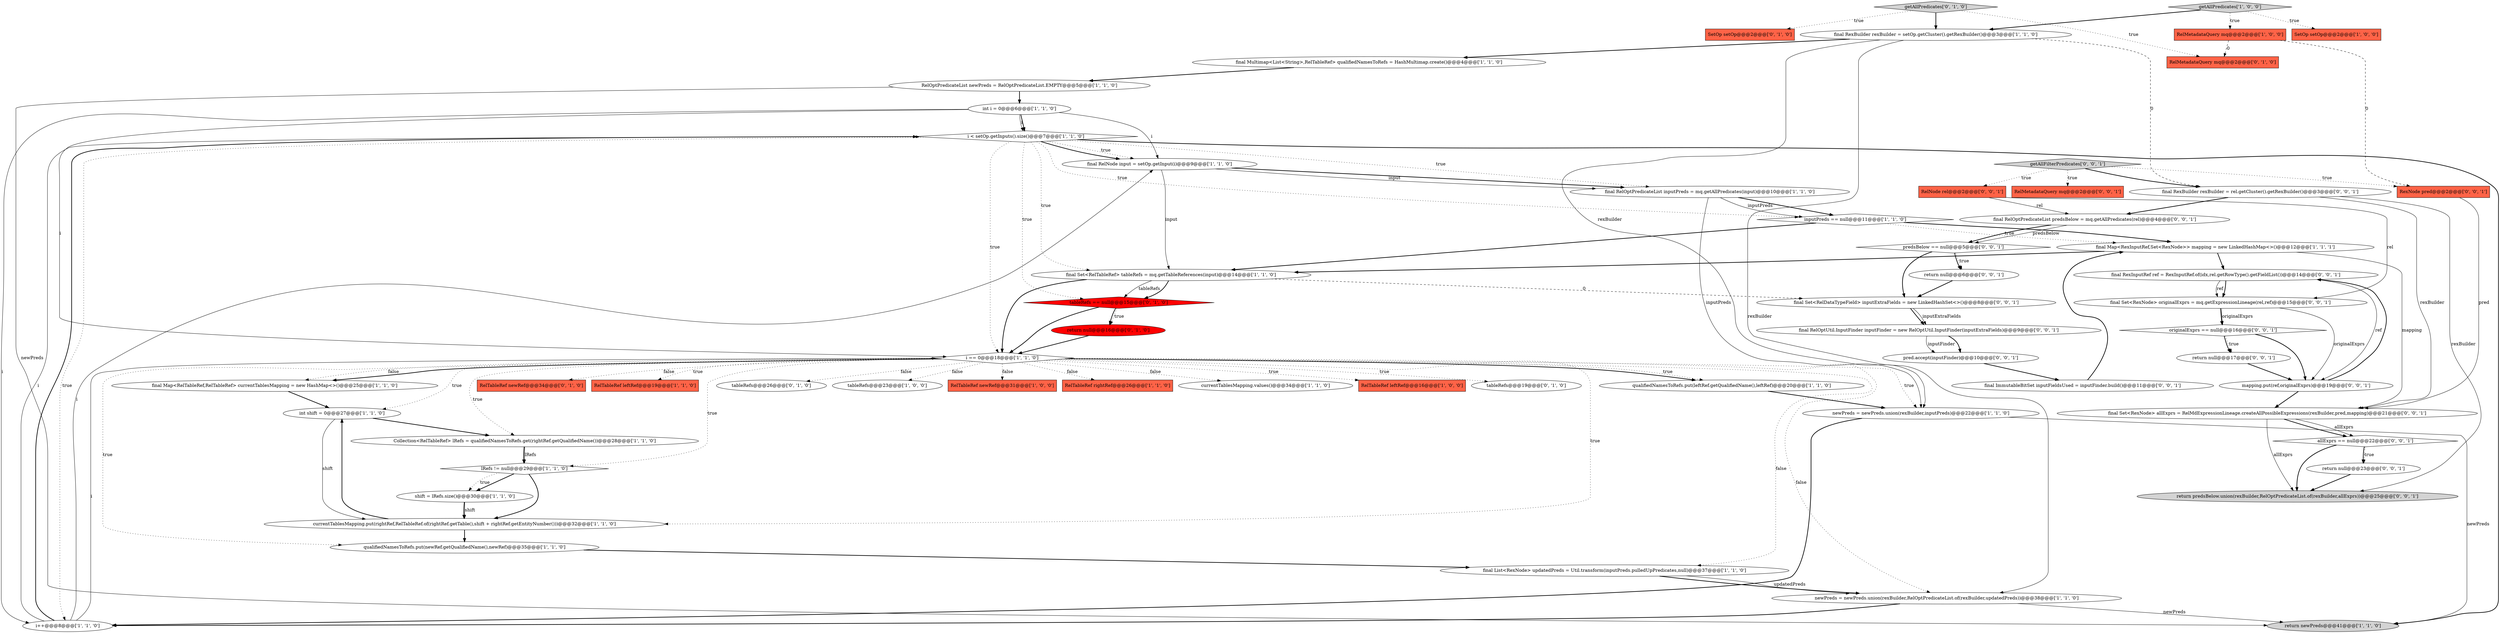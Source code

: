 digraph {
24 [style = filled, label = "getAllPredicates['1', '0', '0']", fillcolor = lightgray, shape = diamond image = "AAA0AAABBB1BBB"];
34 [style = filled, label = "RelTableRef newRef@@@34@@@['0', '1', '0']", fillcolor = tomato, shape = box image = "AAA0AAABBB2BBB"];
61 [style = filled, label = "final Set<RelDataTypeField> inputExtraFields = new LinkedHashSet<>()@@@8@@@['0', '0', '1']", fillcolor = white, shape = ellipse image = "AAA0AAABBB3BBB"];
38 [style = filled, label = "RelMetadataQuery mq@@@2@@@['0', '1', '0']", fillcolor = tomato, shape = box image = "AAA1AAABBB2BBB"];
50 [style = filled, label = "return null@@@6@@@['0', '0', '1']", fillcolor = white, shape = ellipse image = "AAA0AAABBB3BBB"];
58 [style = filled, label = "pred.accept(inputFinder)@@@10@@@['0', '0', '1']", fillcolor = white, shape = ellipse image = "AAA0AAABBB3BBB"];
37 [style = filled, label = "return null@@@16@@@['0', '1', '0']", fillcolor = red, shape = ellipse image = "AAA1AAABBB2BBB"];
16 [style = filled, label = "RelTableRef leftRef@@@19@@@['1', '1', '0']", fillcolor = tomato, shape = box image = "AAA0AAABBB1BBB"];
48 [style = filled, label = "mapping.put(ref,originalExprs)@@@19@@@['0', '0', '1']", fillcolor = white, shape = ellipse image = "AAA0AAABBB3BBB"];
31 [style = filled, label = "i < setOp.getInputs().size()@@@7@@@['1', '1', '0']", fillcolor = white, shape = diamond image = "AAA0AAABBB1BBB"];
26 [style = filled, label = "final Multimap<List<String>,RelTableRef> qualifiedNamesToRefs = HashMultimap.create()@@@4@@@['1', '1', '0']", fillcolor = white, shape = ellipse image = "AAA0AAABBB1BBB"];
28 [style = filled, label = "final RelNode input = setOp.getInput(i)@@@9@@@['1', '1', '0']", fillcolor = white, shape = ellipse image = "AAA0AAABBB1BBB"];
13 [style = filled, label = "newPreds = newPreds.union(rexBuilder,RelOptPredicateList.of(rexBuilder,updatedPreds))@@@38@@@['1', '1', '0']", fillcolor = white, shape = ellipse image = "AAA0AAABBB1BBB"];
36 [style = filled, label = "tableRefs@@@26@@@['0', '1', '0']", fillcolor = white, shape = ellipse image = "AAA0AAABBB2BBB"];
15 [style = filled, label = "final RelOptPredicateList inputPreds = mq.getAllPredicates(input)@@@10@@@['1', '1', '0']", fillcolor = white, shape = ellipse image = "AAA0AAABBB1BBB"];
8 [style = filled, label = "final Map<RexInputRef,Set<RexNode>> mapping = new LinkedHashMap<>()@@@12@@@['1', '1', '1']", fillcolor = white, shape = ellipse image = "AAA0AAABBB1BBB"];
9 [style = filled, label = "tableRefs@@@23@@@['1', '0', '0']", fillcolor = white, shape = ellipse image = "AAA0AAABBB1BBB"];
52 [style = filled, label = "final RexBuilder rexBuilder = rel.getCluster().getRexBuilder()@@@3@@@['0', '0', '1']", fillcolor = white, shape = ellipse image = "AAA0AAABBB3BBB"];
23 [style = filled, label = "final Set<RelTableRef> tableRefs = mq.getTableReferences(input)@@@14@@@['1', '1', '0']", fillcolor = white, shape = ellipse image = "AAA0AAABBB1BBB"];
5 [style = filled, label = "RelTableRef newRef@@@31@@@['1', '0', '0']", fillcolor = tomato, shape = box image = "AAA0AAABBB1BBB"];
32 [style = filled, label = "RelOptPredicateList newPreds = RelOptPredicateList.EMPTY@@@5@@@['1', '1', '0']", fillcolor = white, shape = ellipse image = "AAA0AAABBB1BBB"];
3 [style = filled, label = "int shift = 0@@@27@@@['1', '1', '0']", fillcolor = white, shape = ellipse image = "AAA0AAABBB1BBB"];
0 [style = filled, label = "shift = lRefs.size()@@@30@@@['1', '1', '0']", fillcolor = white, shape = ellipse image = "AAA0AAABBB1BBB"];
40 [style = filled, label = "tableRefs == null@@@15@@@['0', '1', '0']", fillcolor = red, shape = diamond image = "AAA1AAABBB2BBB"];
46 [style = filled, label = "return null@@@23@@@['0', '0', '1']", fillcolor = white, shape = ellipse image = "AAA0AAABBB3BBB"];
60 [style = filled, label = "return predsBelow.union(rexBuilder,RelOptPredicateList.of(rexBuilder,allExprs))@@@25@@@['0', '0', '1']", fillcolor = lightgray, shape = ellipse image = "AAA0AAABBB3BBB"];
11 [style = filled, label = "return newPreds@@@41@@@['1', '1', '0']", fillcolor = lightgray, shape = ellipse image = "AAA0AAABBB1BBB"];
29 [style = filled, label = "inputPreds == null@@@11@@@['1', '1', '0']", fillcolor = white, shape = diamond image = "AAA0AAABBB1BBB"];
17 [style = filled, label = "newPreds = newPreds.union(rexBuilder,inputPreds)@@@22@@@['1', '1', '0']", fillcolor = white, shape = ellipse image = "AAA0AAABBB1BBB"];
41 [style = filled, label = "final Set<RexNode> allExprs = RelMdExpressionLineage.createAllPossibleExpressions(rexBuilder,pred,mapping)@@@21@@@['0', '0', '1']", fillcolor = white, shape = ellipse image = "AAA0AAABBB3BBB"];
1 [style = filled, label = "final List<RexNode> updatedPreds = Util.transform(inputPreds.pulledUpPredicates,null)@@@37@@@['1', '1', '0']", fillcolor = white, shape = ellipse image = "AAA0AAABBB1BBB"];
25 [style = filled, label = "lRefs != null@@@29@@@['1', '1', '0']", fillcolor = white, shape = diamond image = "AAA0AAABBB1BBB"];
47 [style = filled, label = "originalExprs == null@@@16@@@['0', '0', '1']", fillcolor = white, shape = diamond image = "AAA0AAABBB3BBB"];
49 [style = filled, label = "final RelOptPredicateList predsBelow = mq.getAllPredicates(rel)@@@4@@@['0', '0', '1']", fillcolor = white, shape = ellipse image = "AAA0AAABBB3BBB"];
30 [style = filled, label = "currentTablesMapping.put(rightRef,RelTableRef.of(rightRef.getTable(),shift + rightRef.getEntityNumber()))@@@32@@@['1', '1', '0']", fillcolor = white, shape = ellipse image = "AAA0AAABBB1BBB"];
39 [style = filled, label = "getAllPredicates['0', '1', '0']", fillcolor = lightgray, shape = diamond image = "AAA0AAABBB2BBB"];
22 [style = filled, label = "int i = 0@@@6@@@['1', '1', '0']", fillcolor = white, shape = ellipse image = "AAA0AAABBB1BBB"];
20 [style = filled, label = "RelTableRef rightRef@@@26@@@['1', '1', '0']", fillcolor = tomato, shape = box image = "AAA0AAABBB1BBB"];
12 [style = filled, label = "qualifiedNamesToRefs.put(newRef.getQualifiedName(),newRef)@@@35@@@['1', '1', '0']", fillcolor = white, shape = ellipse image = "AAA0AAABBB1BBB"];
44 [style = filled, label = "return null@@@17@@@['0', '0', '1']", fillcolor = white, shape = ellipse image = "AAA0AAABBB3BBB"];
4 [style = filled, label = "i == 0@@@18@@@['1', '1', '0']", fillcolor = white, shape = diamond image = "AAA0AAABBB1BBB"];
45 [style = filled, label = "RelNode rel@@@2@@@['0', '0', '1']", fillcolor = tomato, shape = box image = "AAA0AAABBB3BBB"];
18 [style = filled, label = "final Map<RelTableRef,RelTableRef> currentTablesMapping = new HashMap<>()@@@25@@@['1', '1', '0']", fillcolor = white, shape = ellipse image = "AAA0AAABBB1BBB"];
14 [style = filled, label = "qualifiedNamesToRefs.put(leftRef.getQualifiedName(),leftRef)@@@20@@@['1', '1', '0']", fillcolor = white, shape = ellipse image = "AAA0AAABBB1BBB"];
53 [style = filled, label = "predsBelow == null@@@5@@@['0', '0', '1']", fillcolor = white, shape = diamond image = "AAA0AAABBB3BBB"];
56 [style = filled, label = "final Set<RexNode> originalExprs = mq.getExpressionLineage(rel,ref)@@@15@@@['0', '0', '1']", fillcolor = white, shape = ellipse image = "AAA0AAABBB3BBB"];
6 [style = filled, label = "currentTablesMapping.values()@@@34@@@['1', '1', '0']", fillcolor = white, shape = ellipse image = "AAA0AAABBB1BBB"];
59 [style = filled, label = "final RexInputRef ref = RexInputRef.of(idx,rel.getRowType().getFieldList())@@@14@@@['0', '0', '1']", fillcolor = white, shape = ellipse image = "AAA0AAABBB3BBB"];
19 [style = filled, label = "i++@@@8@@@['1', '1', '0']", fillcolor = white, shape = ellipse image = "AAA0AAABBB1BBB"];
27 [style = filled, label = "RelMetadataQuery mq@@@2@@@['1', '0', '0']", fillcolor = tomato, shape = box image = "AAA1AAABBB1BBB"];
43 [style = filled, label = "RelMetadataQuery mq@@@2@@@['0', '0', '1']", fillcolor = tomato, shape = box image = "AAA0AAABBB3BBB"];
55 [style = filled, label = "RexNode pred@@@2@@@['0', '0', '1']", fillcolor = tomato, shape = box image = "AAA0AAABBB3BBB"];
57 [style = filled, label = "final RelOptUtil.InputFinder inputFinder = new RelOptUtil.InputFinder(inputExtraFields)@@@9@@@['0', '0', '1']", fillcolor = white, shape = ellipse image = "AAA0AAABBB3BBB"];
35 [style = filled, label = "SetOp setOp@@@2@@@['0', '1', '0']", fillcolor = tomato, shape = box image = "AAA0AAABBB2BBB"];
51 [style = filled, label = "allExprs == null@@@22@@@['0', '0', '1']", fillcolor = white, shape = diamond image = "AAA0AAABBB3BBB"];
10 [style = filled, label = "final RexBuilder rexBuilder = setOp.getCluster().getRexBuilder()@@@3@@@['1', '1', '0']", fillcolor = white, shape = ellipse image = "AAA0AAABBB1BBB"];
2 [style = filled, label = "RelTableRef leftRef@@@16@@@['1', '0', '0']", fillcolor = tomato, shape = box image = "AAA0AAABBB1BBB"];
21 [style = filled, label = "SetOp setOp@@@2@@@['1', '0', '0']", fillcolor = tomato, shape = box image = "AAA0AAABBB1BBB"];
54 [style = filled, label = "final ImmutableBitSet inputFieldsUsed = inputFinder.build()@@@11@@@['0', '0', '1']", fillcolor = white, shape = ellipse image = "AAA0AAABBB3BBB"];
7 [style = filled, label = "Collection<RelTableRef> lRefs = qualifiedNamesToRefs.get(rightRef.getQualifiedName())@@@28@@@['1', '1', '0']", fillcolor = white, shape = ellipse image = "AAA0AAABBB1BBB"];
33 [style = filled, label = "tableRefs@@@19@@@['0', '1', '0']", fillcolor = white, shape = ellipse image = "AAA0AAABBB2BBB"];
42 [style = filled, label = "getAllFilterPredicates['0', '0', '1']", fillcolor = lightgray, shape = diamond image = "AAA0AAABBB3BBB"];
40->4 [style = bold, label=""];
10->17 [style = solid, label="rexBuilder"];
0->30 [style = bold, label=""];
18->3 [style = bold, label=""];
32->22 [style = bold, label=""];
27->38 [style = dashed, label="0"];
13->11 [style = solid, label="newPreds"];
59->48 [style = solid, label="ref"];
56->47 [style = solid, label="originalExprs"];
4->36 [style = dotted, label="false"];
25->30 [style = bold, label=""];
23->61 [style = dashed, label="0"];
4->5 [style = dotted, label="false"];
4->7 [style = dotted, label="true"];
14->17 [style = bold, label=""];
61->57 [style = bold, label=""];
57->58 [style = bold, label=""];
24->27 [style = dotted, label="true"];
40->37 [style = dotted, label="true"];
1->13 [style = bold, label=""];
4->33 [style = dotted, label="true"];
56->47 [style = bold, label=""];
29->8 [style = dotted, label="true"];
4->30 [style = dotted, label="true"];
55->41 [style = solid, label="pred"];
52->41 [style = solid, label="rexBuilder"];
31->28 [style = dotted, label="true"];
23->40 [style = solid, label="tableRefs"];
19->28 [style = solid, label="i"];
1->13 [style = solid, label="updatedPreds"];
52->60 [style = solid, label="rexBuilder"];
4->17 [style = dotted, label="true"];
24->21 [style = dotted, label="true"];
0->30 [style = solid, label="shift"];
40->37 [style = bold, label=""];
31->19 [style = dotted, label="true"];
24->10 [style = bold, label=""];
39->35 [style = dotted, label="true"];
48->41 [style = bold, label=""];
26->32 [style = bold, label=""];
8->23 [style = bold, label=""];
47->48 [style = bold, label=""];
31->40 [style = dotted, label="true"];
8->41 [style = solid, label="mapping"];
4->18 [style = dotted, label="false"];
10->26 [style = bold, label=""];
4->18 [style = bold, label=""];
29->23 [style = bold, label=""];
12->1 [style = bold, label=""];
4->13 [style = dotted, label="false"];
41->51 [style = solid, label="allExprs"];
58->54 [style = bold, label=""];
31->11 [style = bold, label=""];
46->60 [style = bold, label=""];
61->57 [style = solid, label="inputExtraFields"];
4->9 [style = dotted, label="false"];
51->60 [style = bold, label=""];
3->7 [style = bold, label=""];
42->43 [style = dotted, label="true"];
31->23 [style = dotted, label="true"];
22->19 [style = solid, label="i"];
19->4 [style = solid, label="i"];
31->15 [style = dotted, label="true"];
47->44 [style = bold, label=""];
4->1 [style = dotted, label="false"];
31->28 [style = bold, label=""];
7->25 [style = solid, label="lRefs"];
31->29 [style = dotted, label="true"];
59->56 [style = bold, label=""];
42->45 [style = dotted, label="true"];
15->29 [style = bold, label=""];
4->2 [style = dotted, label="true"];
27->55 [style = dashed, label="0"];
25->0 [style = bold, label=""];
22->31 [style = solid, label="i"];
4->14 [style = bold, label=""];
42->52 [style = bold, label=""];
53->50 [style = dotted, label="true"];
8->59 [style = bold, label=""];
41->60 [style = solid, label="allExprs"];
53->50 [style = bold, label=""];
28->23 [style = solid, label="input"];
10->52 [style = dashed, label="0"];
54->8 [style = bold, label=""];
13->19 [style = bold, label=""];
30->12 [style = bold, label=""];
49->53 [style = solid, label="predsBelow"];
4->3 [style = dotted, label="true"];
59->56 [style = solid, label="ref"];
30->3 [style = bold, label=""];
19->31 [style = solid, label="i"];
4->34 [style = dotted, label="false"];
50->61 [style = bold, label=""];
4->12 [style = dotted, label="true"];
48->59 [style = bold, label=""];
17->11 [style = solid, label="newPreds"];
29->8 [style = bold, label=""];
53->61 [style = bold, label=""];
15->17 [style = solid, label="inputPreds"];
28->15 [style = bold, label=""];
42->55 [style = dotted, label="true"];
56->48 [style = solid, label="originalExprs"];
52->49 [style = bold, label=""];
19->31 [style = bold, label=""];
45->49 [style = solid, label="rel"];
39->38 [style = dotted, label="true"];
23->4 [style = bold, label=""];
22->31 [style = bold, label=""];
25->0 [style = dotted, label="true"];
47->44 [style = dotted, label="true"];
32->11 [style = solid, label="newPreds"];
22->4 [style = solid, label="i"];
4->25 [style = dotted, label="true"];
4->14 [style = dotted, label="true"];
17->19 [style = bold, label=""];
51->46 [style = bold, label=""];
37->4 [style = bold, label=""];
4->6 [style = dotted, label="false"];
49->53 [style = bold, label=""];
57->58 [style = solid, label="inputFinder"];
28->15 [style = solid, label="input"];
3->30 [style = solid, label="shift"];
10->13 [style = solid, label="rexBuilder"];
23->40 [style = bold, label=""];
44->48 [style = bold, label=""];
41->51 [style = bold, label=""];
4->20 [style = dotted, label="false"];
39->10 [style = bold, label=""];
45->56 [style = solid, label="rel"];
7->25 [style = bold, label=""];
22->28 [style = solid, label="i"];
4->16 [style = dotted, label="true"];
15->29 [style = solid, label="inputPreds"];
31->4 [style = dotted, label="true"];
51->46 [style = dotted, label="true"];
}
